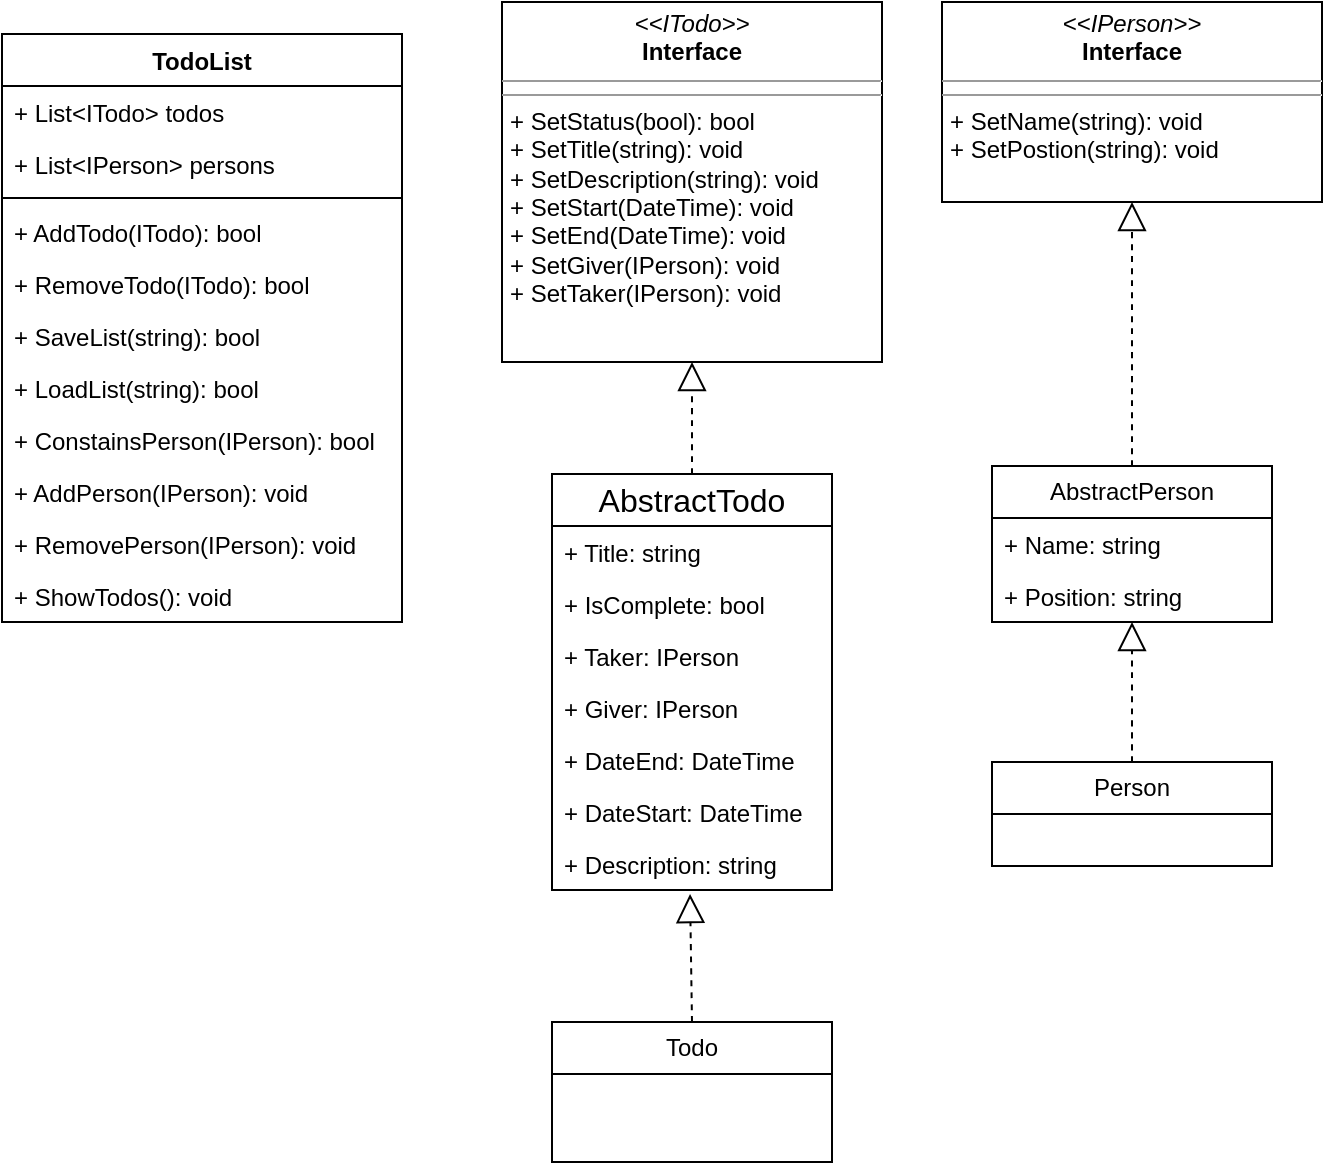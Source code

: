 <mxfile version="23.1.1" type="device">
  <diagram name="Страница — 1" id="0zg6EvOFfNKupSzMDm60">
    <mxGraphModel dx="1216" dy="1818" grid="1" gridSize="10" guides="1" tooltips="1" connect="1" arrows="1" fold="1" page="1" pageScale="1" pageWidth="827" pageHeight="1169" math="0" shadow="0">
      <root>
        <mxCell id="0" />
        <mxCell id="1" parent="0" />
        <mxCell id="Wdl5bOpDVX81qZkg66o8-2" value="Todo" style="swimlane;fontStyle=0;childLayout=stackLayout;horizontal=1;startSize=26;fillColor=none;horizontalStack=0;resizeParent=1;resizeParentMax=0;resizeLast=0;collapsible=1;marginBottom=0;whiteSpace=wrap;html=1;" parent="1" vertex="1">
          <mxGeometry x="275" y="420" width="140" height="70" as="geometry" />
        </mxCell>
        <mxCell id="Wdl5bOpDVX81qZkg66o8-20" value="Person" style="swimlane;fontStyle=0;childLayout=stackLayout;horizontal=1;startSize=26;fillColor=none;horizontalStack=0;resizeParent=1;resizeParentMax=0;resizeLast=0;collapsible=1;marginBottom=0;whiteSpace=wrap;html=1;" parent="1" vertex="1">
          <mxGeometry x="495" y="290" width="140" height="52" as="geometry" />
        </mxCell>
        <mxCell id="Wdl5bOpDVX81qZkg66o8-27" value="&lt;p style=&quot;margin:0px;margin-top:4px;text-align:center;&quot;&gt;&lt;i&gt;&amp;lt;&amp;lt;ITodo&amp;gt;&amp;gt;&lt;/i&gt;&lt;br&gt;&lt;b&gt;Interface&lt;/b&gt;&lt;/p&gt;&lt;hr size=&quot;1&quot;&gt;&lt;hr size=&quot;1&quot;&gt;&lt;p style=&quot;margin:0px;margin-left:4px;&quot;&gt;+ SetStatus(bool): bool&lt;br&gt;+ SetTitle(string): void&lt;br&gt;&lt;/p&gt;&lt;p style=&quot;margin:0px;margin-left:4px;&quot;&gt;+ SetDescription(string): void&lt;/p&gt;&lt;p style=&quot;margin:0px;margin-left:4px;&quot;&gt;+ SetStart(DateTime): void&lt;/p&gt;&lt;p style=&quot;margin:0px;margin-left:4px;&quot;&gt;+ SetEnd(DateTime): void&lt;/p&gt;&lt;p style=&quot;margin:0px;margin-left:4px;&quot;&gt;+ SetGiver(IPerson): void&lt;/p&gt;&lt;p style=&quot;margin:0px;margin-left:4px;&quot;&gt;+ SetTaker(IPerson): void&lt;/p&gt;" style="verticalAlign=top;align=left;overflow=fill;fontSize=12;fontFamily=Helvetica;html=1;whiteSpace=wrap;" parent="1" vertex="1">
          <mxGeometry x="250" y="-90" width="190" height="180" as="geometry" />
        </mxCell>
        <mxCell id="Wdl5bOpDVX81qZkg66o8-29" value="&lt;p style=&quot;margin:0px;margin-top:4px;text-align:center;&quot;&gt;&lt;i&gt;&amp;lt;&amp;lt;IPerson&amp;gt;&amp;gt;&lt;/i&gt;&lt;br&gt;&lt;b&gt;Interface&lt;/b&gt;&lt;/p&gt;&lt;hr size=&quot;1&quot;&gt;&lt;hr size=&quot;1&quot;&gt;&lt;p style=&quot;margin:0px;margin-left:4px;&quot;&gt;+ SetName(string): void&lt;br&gt;+ SetPostion(string): void&lt;br&gt;&lt;/p&gt;" style="verticalAlign=top;align=left;overflow=fill;fontSize=12;fontFamily=Helvetica;html=1;whiteSpace=wrap;" parent="1" vertex="1">
          <mxGeometry x="470" y="-90" width="190" height="100" as="geometry" />
        </mxCell>
        <mxCell id="Wdl5bOpDVX81qZkg66o8-35" value="TodoList" style="swimlane;fontStyle=1;align=center;verticalAlign=top;childLayout=stackLayout;horizontal=1;startSize=26;horizontalStack=0;resizeParent=1;resizeParentMax=0;resizeLast=0;collapsible=1;marginBottom=0;whiteSpace=wrap;html=1;" parent="1" vertex="1">
          <mxGeometry y="-74" width="200" height="294" as="geometry" />
        </mxCell>
        <mxCell id="Wdl5bOpDVX81qZkg66o8-36" value="+ List&amp;lt;ITodo&amp;gt; todos" style="text;strokeColor=none;fillColor=none;align=left;verticalAlign=top;spacingLeft=4;spacingRight=4;overflow=hidden;rotatable=0;points=[[0,0.5],[1,0.5]];portConstraint=eastwest;whiteSpace=wrap;html=1;" parent="Wdl5bOpDVX81qZkg66o8-35" vertex="1">
          <mxGeometry y="26" width="200" height="26" as="geometry" />
        </mxCell>
        <mxCell id="5hHi1tikQ9Fn5ZPhsynT-1" value="+ List&amp;lt;IPerson&amp;gt; persons" style="text;strokeColor=none;fillColor=none;align=left;verticalAlign=top;spacingLeft=4;spacingRight=4;overflow=hidden;rotatable=0;points=[[0,0.5],[1,0.5]];portConstraint=eastwest;whiteSpace=wrap;html=1;" parent="Wdl5bOpDVX81qZkg66o8-35" vertex="1">
          <mxGeometry y="52" width="200" height="26" as="geometry" />
        </mxCell>
        <mxCell id="Wdl5bOpDVX81qZkg66o8-37" value="" style="line;strokeWidth=1;fillColor=none;align=left;verticalAlign=middle;spacingTop=-1;spacingLeft=3;spacingRight=3;rotatable=0;labelPosition=right;points=[];portConstraint=eastwest;strokeColor=inherit;" parent="Wdl5bOpDVX81qZkg66o8-35" vertex="1">
          <mxGeometry y="78" width="200" height="8" as="geometry" />
        </mxCell>
        <mxCell id="Wdl5bOpDVX81qZkg66o8-38" value="+ AddTodo(ITodo): bool" style="text;strokeColor=none;fillColor=none;align=left;verticalAlign=top;spacingLeft=4;spacingRight=4;overflow=hidden;rotatable=0;points=[[0,0.5],[1,0.5]];portConstraint=eastwest;whiteSpace=wrap;html=1;" parent="Wdl5bOpDVX81qZkg66o8-35" vertex="1">
          <mxGeometry y="86" width="200" height="26" as="geometry" />
        </mxCell>
        <mxCell id="Wdl5bOpDVX81qZkg66o8-39" value="+ RemoveTodo(ITodo): bool" style="text;strokeColor=none;fillColor=none;align=left;verticalAlign=top;spacingLeft=4;spacingRight=4;overflow=hidden;rotatable=0;points=[[0,0.5],[1,0.5]];portConstraint=eastwest;whiteSpace=wrap;html=1;" parent="Wdl5bOpDVX81qZkg66o8-35" vertex="1">
          <mxGeometry y="112" width="200" height="26" as="geometry" />
        </mxCell>
        <mxCell id="Wdl5bOpDVX81qZkg66o8-40" value="+ SaveList(string): bool" style="text;strokeColor=none;fillColor=none;align=left;verticalAlign=top;spacingLeft=4;spacingRight=4;overflow=hidden;rotatable=0;points=[[0,0.5],[1,0.5]];portConstraint=eastwest;whiteSpace=wrap;html=1;" parent="Wdl5bOpDVX81qZkg66o8-35" vertex="1">
          <mxGeometry y="138" width="200" height="26" as="geometry" />
        </mxCell>
        <mxCell id="Wdl5bOpDVX81qZkg66o8-41" value="+ LoadList(string): bool" style="text;strokeColor=none;fillColor=none;align=left;verticalAlign=top;spacingLeft=4;spacingRight=4;overflow=hidden;rotatable=0;points=[[0,0.5],[1,0.5]];portConstraint=eastwest;whiteSpace=wrap;html=1;" parent="Wdl5bOpDVX81qZkg66o8-35" vertex="1">
          <mxGeometry y="164" width="200" height="26" as="geometry" />
        </mxCell>
        <mxCell id="5hHi1tikQ9Fn5ZPhsynT-2" value="+ ConstainsPerson(IPerson): bool" style="text;strokeColor=none;fillColor=none;align=left;verticalAlign=top;spacingLeft=4;spacingRight=4;overflow=hidden;rotatable=0;points=[[0,0.5],[1,0.5]];portConstraint=eastwest;whiteSpace=wrap;html=1;" parent="Wdl5bOpDVX81qZkg66o8-35" vertex="1">
          <mxGeometry y="190" width="200" height="26" as="geometry" />
        </mxCell>
        <mxCell id="5hHi1tikQ9Fn5ZPhsynT-3" value="+ AddPerson(IPerson): void" style="text;strokeColor=none;fillColor=none;align=left;verticalAlign=top;spacingLeft=4;spacingRight=4;overflow=hidden;rotatable=0;points=[[0,0.5],[1,0.5]];portConstraint=eastwest;whiteSpace=wrap;html=1;" parent="Wdl5bOpDVX81qZkg66o8-35" vertex="1">
          <mxGeometry y="216" width="200" height="26" as="geometry" />
        </mxCell>
        <mxCell id="5hHi1tikQ9Fn5ZPhsynT-4" value="+ RemovePerson(IPerson): void" style="text;strokeColor=none;fillColor=none;align=left;verticalAlign=top;spacingLeft=4;spacingRight=4;overflow=hidden;rotatable=0;points=[[0,0.5],[1,0.5]];portConstraint=eastwest;whiteSpace=wrap;html=1;" parent="Wdl5bOpDVX81qZkg66o8-35" vertex="1">
          <mxGeometry y="242" width="200" height="26" as="geometry" />
        </mxCell>
        <mxCell id="5hHi1tikQ9Fn5ZPhsynT-5" value="+ ShowTodos(): void" style="text;strokeColor=none;fillColor=none;align=left;verticalAlign=top;spacingLeft=4;spacingRight=4;overflow=hidden;rotatable=0;points=[[0,0.5],[1,0.5]];portConstraint=eastwest;whiteSpace=wrap;html=1;" parent="Wdl5bOpDVX81qZkg66o8-35" vertex="1">
          <mxGeometry y="268" width="200" height="26" as="geometry" />
        </mxCell>
        <mxCell id="wxWyUDWpHnB5AVxNDpoa-1" value="AbstractTodo" style="swimlane;fontStyle=0;childLayout=stackLayout;horizontal=1;startSize=26;fillColor=none;horizontalStack=0;resizeParent=1;resizeParentMax=0;resizeLast=0;collapsible=1;marginBottom=0;whiteSpace=wrap;html=1;fontSize=16;" vertex="1" parent="1">
          <mxGeometry x="275" y="146" width="140" height="208" as="geometry" />
        </mxCell>
        <mxCell id="wxWyUDWpHnB5AVxNDpoa-7" value="+ Title: string" style="text;strokeColor=none;fillColor=none;align=left;verticalAlign=top;spacingLeft=4;spacingRight=4;overflow=hidden;rotatable=0;points=[[0,0.5],[1,0.5]];portConstraint=eastwest;whiteSpace=wrap;html=1;" vertex="1" parent="wxWyUDWpHnB5AVxNDpoa-1">
          <mxGeometry y="26" width="140" height="26" as="geometry" />
        </mxCell>
        <mxCell id="wxWyUDWpHnB5AVxNDpoa-8" value="+ IsComplete: bool" style="text;strokeColor=none;fillColor=none;align=left;verticalAlign=top;spacingLeft=4;spacingRight=4;overflow=hidden;rotatable=0;points=[[0,0.5],[1,0.5]];portConstraint=eastwest;whiteSpace=wrap;html=1;" vertex="1" parent="wxWyUDWpHnB5AVxNDpoa-1">
          <mxGeometry y="52" width="140" height="26" as="geometry" />
        </mxCell>
        <mxCell id="wxWyUDWpHnB5AVxNDpoa-13" value="+ Taker: IPerson" style="text;strokeColor=none;fillColor=none;align=left;verticalAlign=top;spacingLeft=4;spacingRight=4;overflow=hidden;rotatable=0;points=[[0,0.5],[1,0.5]];portConstraint=eastwest;whiteSpace=wrap;html=1;" vertex="1" parent="wxWyUDWpHnB5AVxNDpoa-1">
          <mxGeometry y="78" width="140" height="26" as="geometry" />
        </mxCell>
        <mxCell id="wxWyUDWpHnB5AVxNDpoa-12" value="+ Giver: IPerson" style="text;strokeColor=none;fillColor=none;align=left;verticalAlign=top;spacingLeft=4;spacingRight=4;overflow=hidden;rotatable=0;points=[[0,0.5],[1,0.5]];portConstraint=eastwest;whiteSpace=wrap;html=1;" vertex="1" parent="wxWyUDWpHnB5AVxNDpoa-1">
          <mxGeometry y="104" width="140" height="26" as="geometry" />
        </mxCell>
        <mxCell id="wxWyUDWpHnB5AVxNDpoa-11" value="+ DateEnd: DateTime" style="text;strokeColor=none;fillColor=none;align=left;verticalAlign=top;spacingLeft=4;spacingRight=4;overflow=hidden;rotatable=0;points=[[0,0.5],[1,0.5]];portConstraint=eastwest;whiteSpace=wrap;html=1;" vertex="1" parent="wxWyUDWpHnB5AVxNDpoa-1">
          <mxGeometry y="130" width="140" height="26" as="geometry" />
        </mxCell>
        <mxCell id="wxWyUDWpHnB5AVxNDpoa-10" value="+ DateStart: DateTime" style="text;strokeColor=none;fillColor=none;align=left;verticalAlign=top;spacingLeft=4;spacingRight=4;overflow=hidden;rotatable=0;points=[[0,0.5],[1,0.5]];portConstraint=eastwest;whiteSpace=wrap;html=1;" vertex="1" parent="wxWyUDWpHnB5AVxNDpoa-1">
          <mxGeometry y="156" width="140" height="26" as="geometry" />
        </mxCell>
        <mxCell id="wxWyUDWpHnB5AVxNDpoa-9" value="+ Description: string" style="text;strokeColor=none;fillColor=none;align=left;verticalAlign=top;spacingLeft=4;spacingRight=4;overflow=hidden;rotatable=0;points=[[0,0.5],[1,0.5]];portConstraint=eastwest;whiteSpace=wrap;html=1;" vertex="1" parent="wxWyUDWpHnB5AVxNDpoa-1">
          <mxGeometry y="182" width="140" height="26" as="geometry" />
        </mxCell>
        <mxCell id="wxWyUDWpHnB5AVxNDpoa-5" value="" style="endArrow=block;dashed=1;endFill=0;endSize=12;html=1;rounded=0;fontSize=12;curved=1;exitX=0.5;exitY=0;exitDx=0;exitDy=0;entryX=0.5;entryY=1;entryDx=0;entryDy=0;" edge="1" parent="1" source="wxWyUDWpHnB5AVxNDpoa-1" target="Wdl5bOpDVX81qZkg66o8-27">
          <mxGeometry width="160" relative="1" as="geometry">
            <mxPoint x="340" y="120" as="sourcePoint" />
            <mxPoint x="500" y="120" as="targetPoint" />
          </mxGeometry>
        </mxCell>
        <mxCell id="wxWyUDWpHnB5AVxNDpoa-6" value="" style="endArrow=block;dashed=1;endFill=0;endSize=12;html=1;rounded=0;fontSize=12;curved=1;exitX=0.5;exitY=0;exitDx=0;exitDy=0;entryX=0.493;entryY=1.077;entryDx=0;entryDy=0;entryPerimeter=0;" edge="1" parent="1" source="Wdl5bOpDVX81qZkg66o8-2" target="wxWyUDWpHnB5AVxNDpoa-9">
          <mxGeometry width="160" relative="1" as="geometry">
            <mxPoint x="190" y="330" as="sourcePoint" />
            <mxPoint x="346" y="360" as="targetPoint" />
          </mxGeometry>
        </mxCell>
        <mxCell id="wxWyUDWpHnB5AVxNDpoa-15" value="AbstractPerson" style="swimlane;fontStyle=0;childLayout=stackLayout;horizontal=1;startSize=26;fillColor=none;horizontalStack=0;resizeParent=1;resizeParentMax=0;resizeLast=0;collapsible=1;marginBottom=0;whiteSpace=wrap;html=1;" vertex="1" parent="1">
          <mxGeometry x="495" y="142" width="140" height="78" as="geometry" />
        </mxCell>
        <mxCell id="wxWyUDWpHnB5AVxNDpoa-16" value="+ Name: string" style="text;strokeColor=none;fillColor=none;align=left;verticalAlign=top;spacingLeft=4;spacingRight=4;overflow=hidden;rotatable=0;points=[[0,0.5],[1,0.5]];portConstraint=eastwest;whiteSpace=wrap;html=1;" vertex="1" parent="wxWyUDWpHnB5AVxNDpoa-15">
          <mxGeometry y="26" width="140" height="26" as="geometry" />
        </mxCell>
        <mxCell id="wxWyUDWpHnB5AVxNDpoa-17" value="+ Position: string" style="text;strokeColor=none;fillColor=none;align=left;verticalAlign=top;spacingLeft=4;spacingRight=4;overflow=hidden;rotatable=0;points=[[0,0.5],[1,0.5]];portConstraint=eastwest;whiteSpace=wrap;html=1;" vertex="1" parent="wxWyUDWpHnB5AVxNDpoa-15">
          <mxGeometry y="52" width="140" height="26" as="geometry" />
        </mxCell>
        <mxCell id="wxWyUDWpHnB5AVxNDpoa-18" value="" style="endArrow=block;dashed=1;endFill=0;endSize=12;html=1;rounded=0;fontSize=12;curved=1;exitX=0.5;exitY=0;exitDx=0;exitDy=0;entryX=0.5;entryY=1;entryDx=0;entryDy=0;" edge="1" parent="1" source="wxWyUDWpHnB5AVxNDpoa-15" target="Wdl5bOpDVX81qZkg66o8-29">
          <mxGeometry width="160" relative="1" as="geometry">
            <mxPoint x="600" y="90" as="sourcePoint" />
            <mxPoint x="760" y="90" as="targetPoint" />
          </mxGeometry>
        </mxCell>
        <mxCell id="wxWyUDWpHnB5AVxNDpoa-19" value="" style="endArrow=block;dashed=1;endFill=0;endSize=12;html=1;rounded=0;fontSize=12;curved=1;entryX=0.5;entryY=1;entryDx=0;entryDy=0;exitX=0.5;exitY=0;exitDx=0;exitDy=0;" edge="1" parent="1" source="Wdl5bOpDVX81qZkg66o8-20" target="wxWyUDWpHnB5AVxNDpoa-15">
          <mxGeometry width="160" relative="1" as="geometry">
            <mxPoint x="550" y="320" as="sourcePoint" />
            <mxPoint x="710" y="320" as="targetPoint" />
          </mxGeometry>
        </mxCell>
      </root>
    </mxGraphModel>
  </diagram>
</mxfile>
